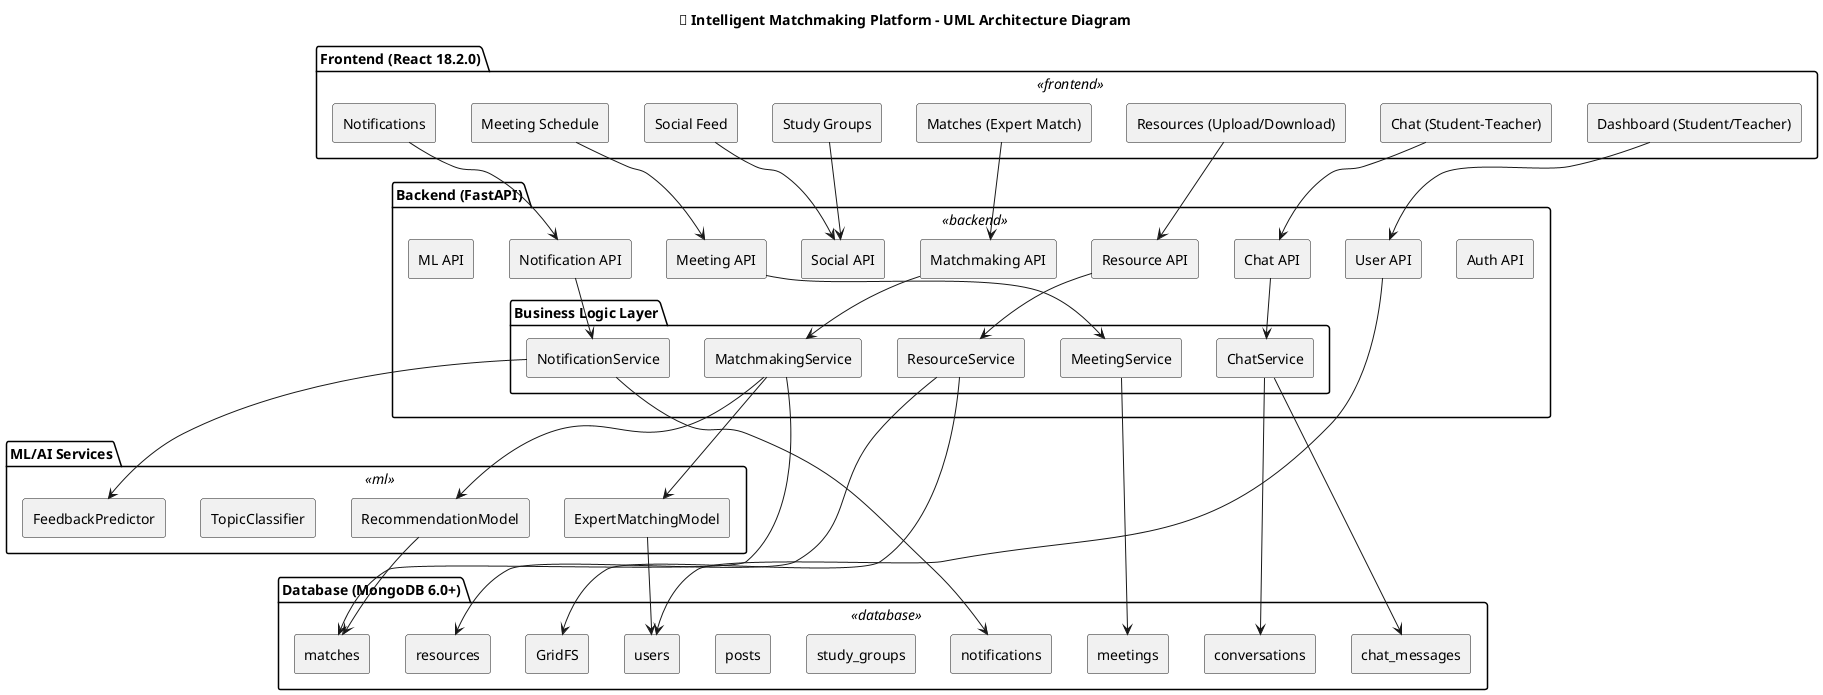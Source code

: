 
@startuml IntelligentMatchmakingPlatform

title 🧠 Intelligent Matchmaking Platform - UML Architecture Diagram

skinparam componentStyle rectangle
skinparam rectangle {
  BackgroundColor<<frontend>> #CFE2FF
  BackgroundColor<<backend>> #E2E3E5
  BackgroundColor<<ml>> #FFF3CD
  BackgroundColor<<database>> #D1E7DD
}

' ===========================
' FRONTEND
' ===========================
package "Frontend (React 18.2.0)" <<frontend>> {
  [Dashboard (Student/Teacher)]
  [Matches (Expert Match)]
  [Resources (Upload/Download)]
  [Chat (Student-Teacher)]
  [Study Groups]
  [Social Feed]
  [Meeting Schedule]
  [Notifications]
}

' ===========================
' BACKEND
' ===========================
package "Backend (FastAPI)" <<backend>> {
  [Auth API]
  [User API]
  [Matchmaking API]
  [Resource API]
  [Meeting API]
  [Chat API]
  [Notification API]
  [Social API]
  [ML API]
  
  package "Business Logic Layer" {
    [MatchmakingService]
    [ResourceService]
    [MeetingService]
    [ChatService]
    [NotificationService]
  }
}

' ===========================
' ML/AI SERVICES
' ===========================
package "ML/AI Services" <<ml>> {
  [ExpertMatchingModel]
  [RecommendationModel]
  [TopicClassifier]
  [FeedbackPredictor]
}

' ===========================
' DATABASE
' ===========================
package "Database (MongoDB 6.0+)" <<database>> {
  [users]
  [matches]
  [resources]
  [meetings]
  [study_groups]
  [posts]
  [conversations]
  [chat_messages]
  [notifications]
  [GridFS]
}

' ===========================
' RELATIONSHIPS
' ===========================

' Frontend to Backend
[Dashboard (Student/Teacher)] --> [User API]
[Matches (Expert Match)] --> [Matchmaking API]
[Resources (Upload/Download)] --> [Resource API]
[Chat (Student-Teacher)] --> [Chat API]
[Study Groups] --> [Social API]
[Social Feed] --> [Social API]
[Meeting Schedule] --> [Meeting API]
[Notifications] --> [Notification API]

' Backend to Business Logic
[Matchmaking API] --> [MatchmakingService]
[Resource API] --> [ResourceService]
[Meeting API] --> [MeetingService]
[Chat API] --> [ChatService]
[Notification API] --> [NotificationService]

' Business Logic to ML
[MatchmakingService] --> [ExpertMatchingModel]
[MatchmakingService] --> [RecommendationModel]
[NotificationService] --> [FeedbackPredictor]

' Backend to Database
[User API] --> [users]
[MatchmakingService] --> [matches]
[ResourceService] --> [resources]
[MeetingService] --> [meetings]
[ChatService] --> [conversations]
[ChatService] --> [chat_messages]
[NotificationService] --> [notifications]
[ResourceService] --> [GridFS]

' ML models use data from DB
[ExpertMatchingModel] --> [users]
[RecommendationModel] --> [matches]

@enduml

